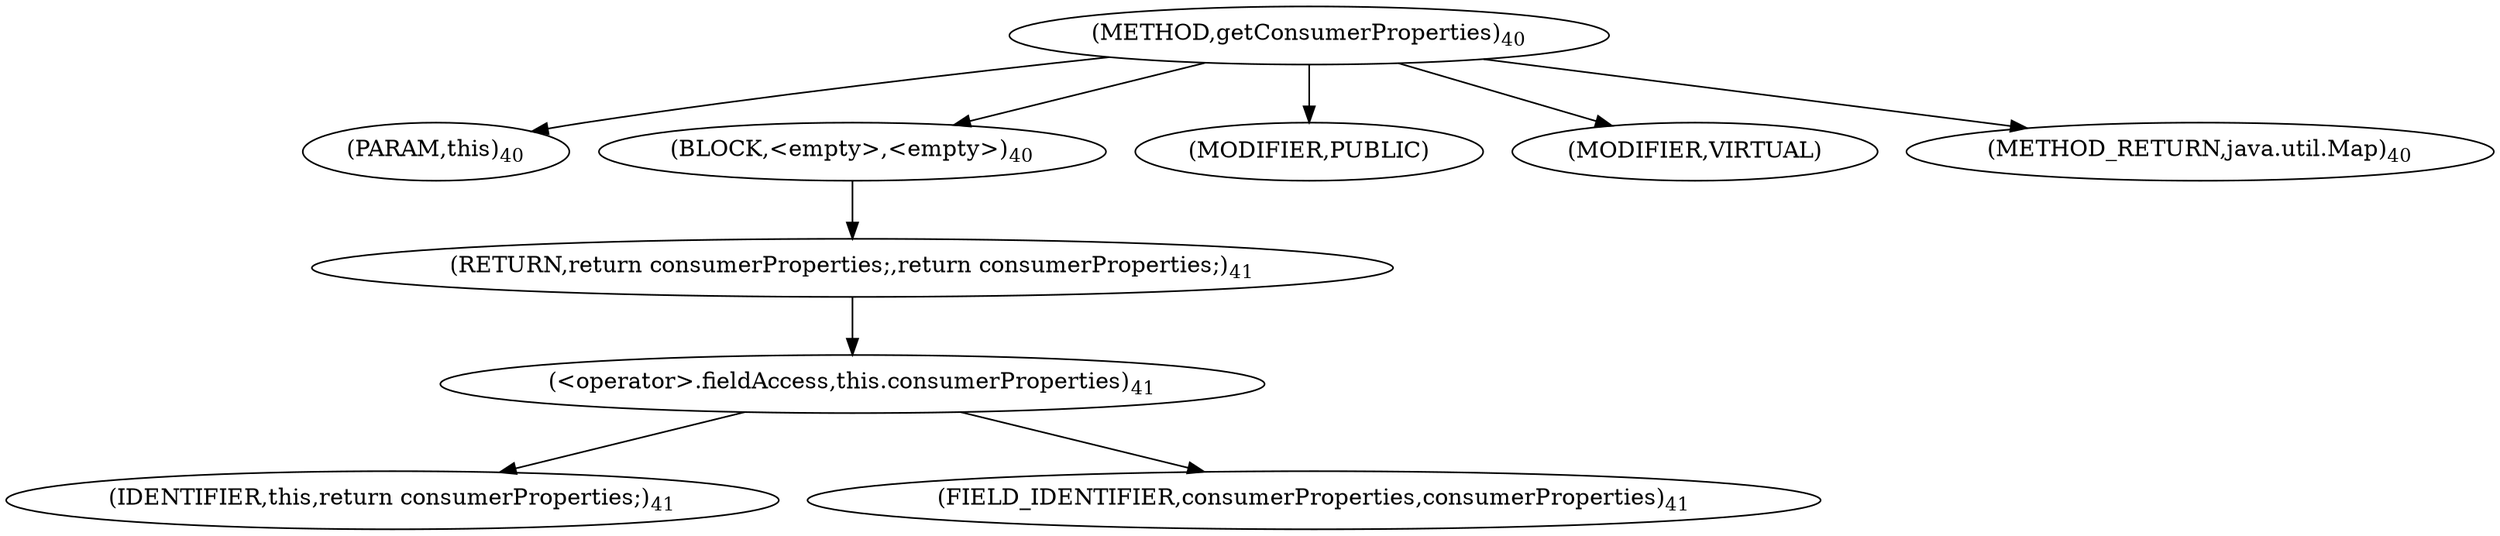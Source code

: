 digraph "getConsumerProperties" {  
"27" [label = <(METHOD,getConsumerProperties)<SUB>40</SUB>> ]
"28" [label = <(PARAM,this)<SUB>40</SUB>> ]
"29" [label = <(BLOCK,&lt;empty&gt;,&lt;empty&gt;)<SUB>40</SUB>> ]
"30" [label = <(RETURN,return consumerProperties;,return consumerProperties;)<SUB>41</SUB>> ]
"31" [label = <(&lt;operator&gt;.fieldAccess,this.consumerProperties)<SUB>41</SUB>> ]
"32" [label = <(IDENTIFIER,this,return consumerProperties;)<SUB>41</SUB>> ]
"33" [label = <(FIELD_IDENTIFIER,consumerProperties,consumerProperties)<SUB>41</SUB>> ]
"34" [label = <(MODIFIER,PUBLIC)> ]
"35" [label = <(MODIFIER,VIRTUAL)> ]
"36" [label = <(METHOD_RETURN,java.util.Map)<SUB>40</SUB>> ]
  "27" -> "28" 
  "27" -> "29" 
  "27" -> "34" 
  "27" -> "35" 
  "27" -> "36" 
  "29" -> "30" 
  "30" -> "31" 
  "31" -> "32" 
  "31" -> "33" 
}
